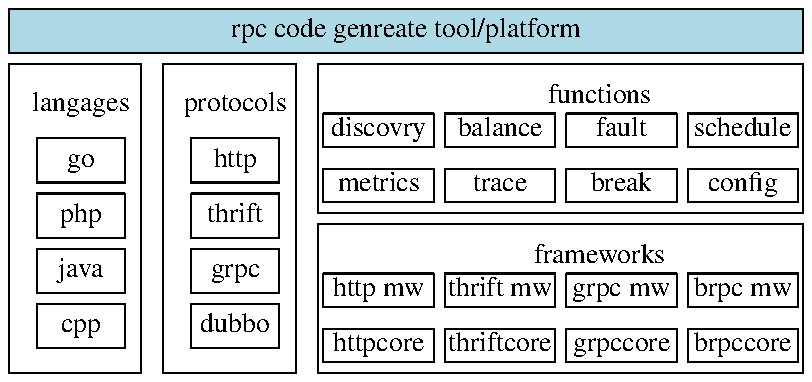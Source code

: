 .PS 4

w=0.4; dw=0.1; h=0.2; dh=0.1

RPC_TOOL: box ht h wid 9*w "rpc code genreate tool/platform" shaded "lightblue"

boxht=5*h+4*dh; boxwid=w+2*dw
LANGUAGE_BOX: box with .nw at RPC_TOOL.sw + (0, -dh/2)
PROTOCOL_BOX: box with .nw at LANGUAGE_BOX.ne + (dw, 0)
FUNCTION_BOX: box ht boxht/2 - dh/4 wid RPC_TOOL.wid - 2*boxwid - 2*dw with .nw at PROTOCOL_BOX.ne + (dw, 0)
FRAMEWORK_BOX: box ht FUNCTION_BOX.ht wid FUNCTION_BOX.wid with .t at FUNCTION_BOX.s + (0, -dh/2)

LANGUAGE: [
	boxht=h; boxwid=w; moveht=dh/2
	down
	box invis "langages"; move
	box "go"; move
	box "php"; move
	box "java"; move
	box "cpp"; move
] with .center at LANGUAGE_BOX.center + (dw/4, -dh/8)

PROTOCOL: [
	boxht=h; boxwid=w; moveht=dh/2
	down
	box invis "protocols"; move
	box "http"; move
	box "thrift"; move
	box "grpc"; move
	box "dubbo"; move
] with .center at PROTOCOL_BOX.center + (dw/4, -dh/8)

FUNCTION: [
	boxht=h-dh/2; boxwid=w+dw; movewid=dw/2; moveht=dh/2 
	move right 2*boxwid; box invis "functions"; move left 3*boxwid; move down boxht
	right
BOX1:	box "discovry"; move
BOX2:	box "balance"; move
BOX3:	box "fault"; move
BOX4:	box "schedule"; move

	box "metrics" with .center at BOX1.center - (0, h+dh/2)
	box "trace" with .center at BOX2.center - (0, h+dh/2)
	box "break" with .center at BOX3.center - (0, h+dh/2)
	box "config" with .center at BOX4.center - (0, h+dh/2)
] with .center at FUNCTION_BOX.center + (dw/4, -dh/8)

FRAMEWORK: [
	boxht=h-dh/2; boxwid=w+dw; movewid=dw/2; moveht=dh/2 
	move right 2*boxwid; box invis "frameworks"; move left 3*boxwid; move down boxht
	right
BOX1:	box "http mw"; move
BOX2:	box "thrift mw"; move
BOX3:	box "grpc mw"; move
BOX4:	box "brpc mw"; move

	box "httpcore" with .center at BOX1.center - (0, h+dh/2)
	box "thriftcore" with .center at BOX2.center - (0, h+dh/2)
	box "grpccore" with .center at BOX3.center - (0, h+dh/2)
	box "brpccore" with .center at BOX4.center - (0, h+dh/2)
] with .center at FRAMEWORK_BOX.center + (dw/4, -dh/8)

.PE
